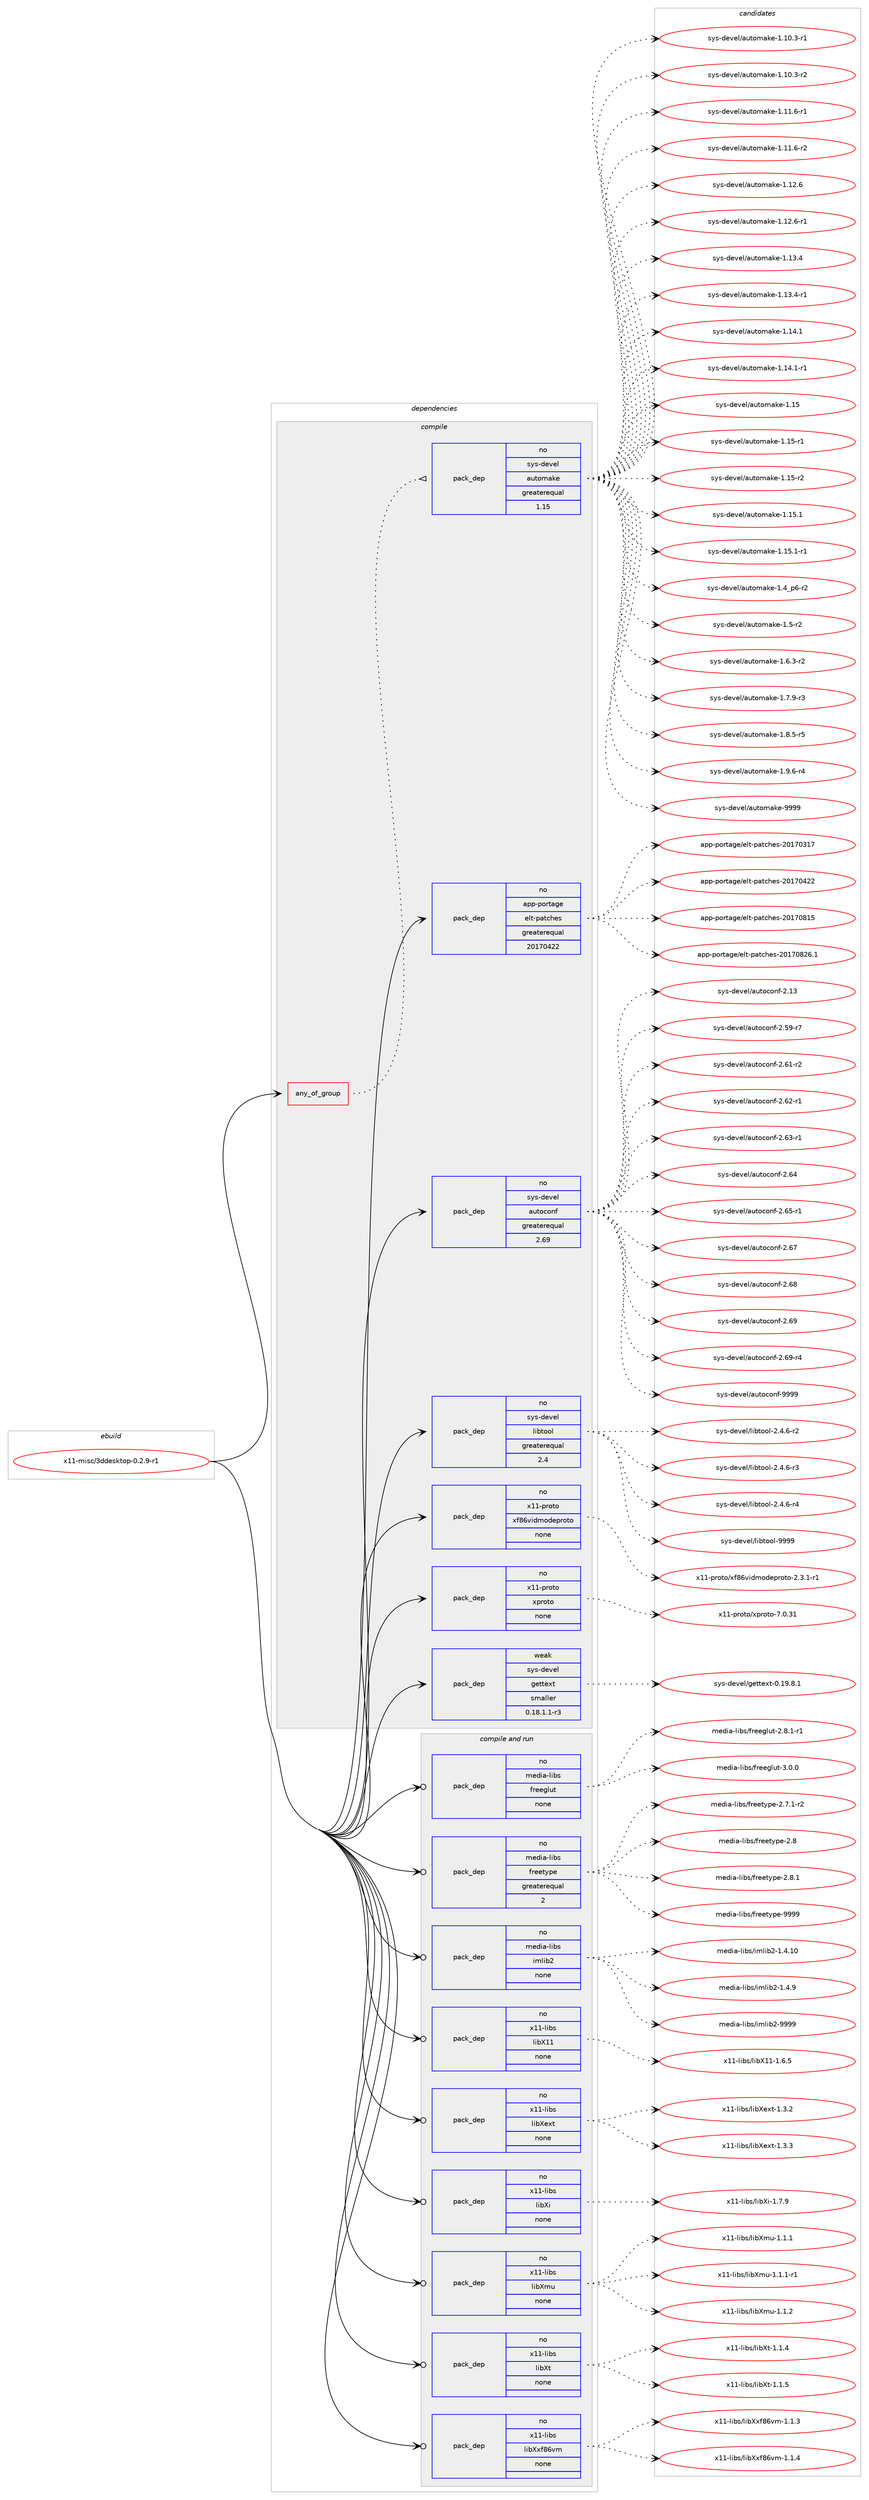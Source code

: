 digraph prolog {

# *************
# Graph options
# *************

newrank=true;
concentrate=true;
compound=true;
graph [rankdir=LR,fontname=Helvetica,fontsize=10,ranksep=1.5];#, ranksep=2.5, nodesep=0.2];
edge  [arrowhead=vee];
node  [fontname=Helvetica,fontsize=10];

# **********
# The ebuild
# **********

subgraph cluster_leftcol {
color=gray;
rank=same;
label=<<i>ebuild</i>>;
id [label="x11-misc/3ddesktop-0.2.9-r1", color=red, width=4, href="../x11-misc/3ddesktop-0.2.9-r1.svg"];
}

# ****************
# The dependencies
# ****************

subgraph cluster_midcol {
color=gray;
label=<<i>dependencies</i>>;
subgraph cluster_compile {
fillcolor="#eeeeee";
style=filled;
label=<<i>compile</i>>;
subgraph any9431 {
dependency521470 [label=<<TABLE BORDER="0" CELLBORDER="1" CELLSPACING="0" CELLPADDING="4"><TR><TD CELLPADDING="10">any_of_group</TD></TR></TABLE>>, shape=none, color=red];subgraph pack388686 {
dependency521471 [label=<<TABLE BORDER="0" CELLBORDER="1" CELLSPACING="0" CELLPADDING="4" WIDTH="220"><TR><TD ROWSPAN="6" CELLPADDING="30">pack_dep</TD></TR><TR><TD WIDTH="110">no</TD></TR><TR><TD>sys-devel</TD></TR><TR><TD>automake</TD></TR><TR><TD>greaterequal</TD></TR><TR><TD>1.15</TD></TR></TABLE>>, shape=none, color=blue];
}
dependency521470:e -> dependency521471:w [weight=20,style="dotted",arrowhead="oinv"];
}
id:e -> dependency521470:w [weight=20,style="solid",arrowhead="vee"];
subgraph pack388687 {
dependency521472 [label=<<TABLE BORDER="0" CELLBORDER="1" CELLSPACING="0" CELLPADDING="4" WIDTH="220"><TR><TD ROWSPAN="6" CELLPADDING="30">pack_dep</TD></TR><TR><TD WIDTH="110">no</TD></TR><TR><TD>app-portage</TD></TR><TR><TD>elt-patches</TD></TR><TR><TD>greaterequal</TD></TR><TR><TD>20170422</TD></TR></TABLE>>, shape=none, color=blue];
}
id:e -> dependency521472:w [weight=20,style="solid",arrowhead="vee"];
subgraph pack388688 {
dependency521473 [label=<<TABLE BORDER="0" CELLBORDER="1" CELLSPACING="0" CELLPADDING="4" WIDTH="220"><TR><TD ROWSPAN="6" CELLPADDING="30">pack_dep</TD></TR><TR><TD WIDTH="110">no</TD></TR><TR><TD>sys-devel</TD></TR><TR><TD>autoconf</TD></TR><TR><TD>greaterequal</TD></TR><TR><TD>2.69</TD></TR></TABLE>>, shape=none, color=blue];
}
id:e -> dependency521473:w [weight=20,style="solid",arrowhead="vee"];
subgraph pack388689 {
dependency521474 [label=<<TABLE BORDER="0" CELLBORDER="1" CELLSPACING="0" CELLPADDING="4" WIDTH="220"><TR><TD ROWSPAN="6" CELLPADDING="30">pack_dep</TD></TR><TR><TD WIDTH="110">no</TD></TR><TR><TD>sys-devel</TD></TR><TR><TD>libtool</TD></TR><TR><TD>greaterequal</TD></TR><TR><TD>2.4</TD></TR></TABLE>>, shape=none, color=blue];
}
id:e -> dependency521474:w [weight=20,style="solid",arrowhead="vee"];
subgraph pack388690 {
dependency521475 [label=<<TABLE BORDER="0" CELLBORDER="1" CELLSPACING="0" CELLPADDING="4" WIDTH="220"><TR><TD ROWSPAN="6" CELLPADDING="30">pack_dep</TD></TR><TR><TD WIDTH="110">no</TD></TR><TR><TD>x11-proto</TD></TR><TR><TD>xf86vidmodeproto</TD></TR><TR><TD>none</TD></TR><TR><TD></TD></TR></TABLE>>, shape=none, color=blue];
}
id:e -> dependency521475:w [weight=20,style="solid",arrowhead="vee"];
subgraph pack388691 {
dependency521476 [label=<<TABLE BORDER="0" CELLBORDER="1" CELLSPACING="0" CELLPADDING="4" WIDTH="220"><TR><TD ROWSPAN="6" CELLPADDING="30">pack_dep</TD></TR><TR><TD WIDTH="110">no</TD></TR><TR><TD>x11-proto</TD></TR><TR><TD>xproto</TD></TR><TR><TD>none</TD></TR><TR><TD></TD></TR></TABLE>>, shape=none, color=blue];
}
id:e -> dependency521476:w [weight=20,style="solid",arrowhead="vee"];
subgraph pack388692 {
dependency521477 [label=<<TABLE BORDER="0" CELLBORDER="1" CELLSPACING="0" CELLPADDING="4" WIDTH="220"><TR><TD ROWSPAN="6" CELLPADDING="30">pack_dep</TD></TR><TR><TD WIDTH="110">weak</TD></TR><TR><TD>sys-devel</TD></TR><TR><TD>gettext</TD></TR><TR><TD>smaller</TD></TR><TR><TD>0.18.1.1-r3</TD></TR></TABLE>>, shape=none, color=blue];
}
id:e -> dependency521477:w [weight=20,style="solid",arrowhead="vee"];
}
subgraph cluster_compileandrun {
fillcolor="#eeeeee";
style=filled;
label=<<i>compile and run</i>>;
subgraph pack388693 {
dependency521478 [label=<<TABLE BORDER="0" CELLBORDER="1" CELLSPACING="0" CELLPADDING="4" WIDTH="220"><TR><TD ROWSPAN="6" CELLPADDING="30">pack_dep</TD></TR><TR><TD WIDTH="110">no</TD></TR><TR><TD>media-libs</TD></TR><TR><TD>freeglut</TD></TR><TR><TD>none</TD></TR><TR><TD></TD></TR></TABLE>>, shape=none, color=blue];
}
id:e -> dependency521478:w [weight=20,style="solid",arrowhead="odotvee"];
subgraph pack388694 {
dependency521479 [label=<<TABLE BORDER="0" CELLBORDER="1" CELLSPACING="0" CELLPADDING="4" WIDTH="220"><TR><TD ROWSPAN="6" CELLPADDING="30">pack_dep</TD></TR><TR><TD WIDTH="110">no</TD></TR><TR><TD>media-libs</TD></TR><TR><TD>freetype</TD></TR><TR><TD>greaterequal</TD></TR><TR><TD>2</TD></TR></TABLE>>, shape=none, color=blue];
}
id:e -> dependency521479:w [weight=20,style="solid",arrowhead="odotvee"];
subgraph pack388695 {
dependency521480 [label=<<TABLE BORDER="0" CELLBORDER="1" CELLSPACING="0" CELLPADDING="4" WIDTH="220"><TR><TD ROWSPAN="6" CELLPADDING="30">pack_dep</TD></TR><TR><TD WIDTH="110">no</TD></TR><TR><TD>media-libs</TD></TR><TR><TD>imlib2</TD></TR><TR><TD>none</TD></TR><TR><TD></TD></TR></TABLE>>, shape=none, color=blue];
}
id:e -> dependency521480:w [weight=20,style="solid",arrowhead="odotvee"];
subgraph pack388696 {
dependency521481 [label=<<TABLE BORDER="0" CELLBORDER="1" CELLSPACING="0" CELLPADDING="4" WIDTH="220"><TR><TD ROWSPAN="6" CELLPADDING="30">pack_dep</TD></TR><TR><TD WIDTH="110">no</TD></TR><TR><TD>x11-libs</TD></TR><TR><TD>libX11</TD></TR><TR><TD>none</TD></TR><TR><TD></TD></TR></TABLE>>, shape=none, color=blue];
}
id:e -> dependency521481:w [weight=20,style="solid",arrowhead="odotvee"];
subgraph pack388697 {
dependency521482 [label=<<TABLE BORDER="0" CELLBORDER="1" CELLSPACING="0" CELLPADDING="4" WIDTH="220"><TR><TD ROWSPAN="6" CELLPADDING="30">pack_dep</TD></TR><TR><TD WIDTH="110">no</TD></TR><TR><TD>x11-libs</TD></TR><TR><TD>libXext</TD></TR><TR><TD>none</TD></TR><TR><TD></TD></TR></TABLE>>, shape=none, color=blue];
}
id:e -> dependency521482:w [weight=20,style="solid",arrowhead="odotvee"];
subgraph pack388698 {
dependency521483 [label=<<TABLE BORDER="0" CELLBORDER="1" CELLSPACING="0" CELLPADDING="4" WIDTH="220"><TR><TD ROWSPAN="6" CELLPADDING="30">pack_dep</TD></TR><TR><TD WIDTH="110">no</TD></TR><TR><TD>x11-libs</TD></TR><TR><TD>libXi</TD></TR><TR><TD>none</TD></TR><TR><TD></TD></TR></TABLE>>, shape=none, color=blue];
}
id:e -> dependency521483:w [weight=20,style="solid",arrowhead="odotvee"];
subgraph pack388699 {
dependency521484 [label=<<TABLE BORDER="0" CELLBORDER="1" CELLSPACING="0" CELLPADDING="4" WIDTH="220"><TR><TD ROWSPAN="6" CELLPADDING="30">pack_dep</TD></TR><TR><TD WIDTH="110">no</TD></TR><TR><TD>x11-libs</TD></TR><TR><TD>libXmu</TD></TR><TR><TD>none</TD></TR><TR><TD></TD></TR></TABLE>>, shape=none, color=blue];
}
id:e -> dependency521484:w [weight=20,style="solid",arrowhead="odotvee"];
subgraph pack388700 {
dependency521485 [label=<<TABLE BORDER="0" CELLBORDER="1" CELLSPACING="0" CELLPADDING="4" WIDTH="220"><TR><TD ROWSPAN="6" CELLPADDING="30">pack_dep</TD></TR><TR><TD WIDTH="110">no</TD></TR><TR><TD>x11-libs</TD></TR><TR><TD>libXt</TD></TR><TR><TD>none</TD></TR><TR><TD></TD></TR></TABLE>>, shape=none, color=blue];
}
id:e -> dependency521485:w [weight=20,style="solid",arrowhead="odotvee"];
subgraph pack388701 {
dependency521486 [label=<<TABLE BORDER="0" CELLBORDER="1" CELLSPACING="0" CELLPADDING="4" WIDTH="220"><TR><TD ROWSPAN="6" CELLPADDING="30">pack_dep</TD></TR><TR><TD WIDTH="110">no</TD></TR><TR><TD>x11-libs</TD></TR><TR><TD>libXxf86vm</TD></TR><TR><TD>none</TD></TR><TR><TD></TD></TR></TABLE>>, shape=none, color=blue];
}
id:e -> dependency521486:w [weight=20,style="solid",arrowhead="odotvee"];
}
subgraph cluster_run {
fillcolor="#eeeeee";
style=filled;
label=<<i>run</i>>;
}
}

# **************
# The candidates
# **************

subgraph cluster_choices {
rank=same;
color=gray;
label=<<i>candidates</i>>;

subgraph choice388686 {
color=black;
nodesep=1;
choice11512111545100101118101108479711711611110997107101454946494846514511449 [label="sys-devel/automake-1.10.3-r1", color=red, width=4,href="../sys-devel/automake-1.10.3-r1.svg"];
choice11512111545100101118101108479711711611110997107101454946494846514511450 [label="sys-devel/automake-1.10.3-r2", color=red, width=4,href="../sys-devel/automake-1.10.3-r2.svg"];
choice11512111545100101118101108479711711611110997107101454946494946544511449 [label="sys-devel/automake-1.11.6-r1", color=red, width=4,href="../sys-devel/automake-1.11.6-r1.svg"];
choice11512111545100101118101108479711711611110997107101454946494946544511450 [label="sys-devel/automake-1.11.6-r2", color=red, width=4,href="../sys-devel/automake-1.11.6-r2.svg"];
choice1151211154510010111810110847971171161111099710710145494649504654 [label="sys-devel/automake-1.12.6", color=red, width=4,href="../sys-devel/automake-1.12.6.svg"];
choice11512111545100101118101108479711711611110997107101454946495046544511449 [label="sys-devel/automake-1.12.6-r1", color=red, width=4,href="../sys-devel/automake-1.12.6-r1.svg"];
choice1151211154510010111810110847971171161111099710710145494649514652 [label="sys-devel/automake-1.13.4", color=red, width=4,href="../sys-devel/automake-1.13.4.svg"];
choice11512111545100101118101108479711711611110997107101454946495146524511449 [label="sys-devel/automake-1.13.4-r1", color=red, width=4,href="../sys-devel/automake-1.13.4-r1.svg"];
choice1151211154510010111810110847971171161111099710710145494649524649 [label="sys-devel/automake-1.14.1", color=red, width=4,href="../sys-devel/automake-1.14.1.svg"];
choice11512111545100101118101108479711711611110997107101454946495246494511449 [label="sys-devel/automake-1.14.1-r1", color=red, width=4,href="../sys-devel/automake-1.14.1-r1.svg"];
choice115121115451001011181011084797117116111109971071014549464953 [label="sys-devel/automake-1.15", color=red, width=4,href="../sys-devel/automake-1.15.svg"];
choice1151211154510010111810110847971171161111099710710145494649534511449 [label="sys-devel/automake-1.15-r1", color=red, width=4,href="../sys-devel/automake-1.15-r1.svg"];
choice1151211154510010111810110847971171161111099710710145494649534511450 [label="sys-devel/automake-1.15-r2", color=red, width=4,href="../sys-devel/automake-1.15-r2.svg"];
choice1151211154510010111810110847971171161111099710710145494649534649 [label="sys-devel/automake-1.15.1", color=red, width=4,href="../sys-devel/automake-1.15.1.svg"];
choice11512111545100101118101108479711711611110997107101454946495346494511449 [label="sys-devel/automake-1.15.1-r1", color=red, width=4,href="../sys-devel/automake-1.15.1-r1.svg"];
choice115121115451001011181011084797117116111109971071014549465295112544511450 [label="sys-devel/automake-1.4_p6-r2", color=red, width=4,href="../sys-devel/automake-1.4_p6-r2.svg"];
choice11512111545100101118101108479711711611110997107101454946534511450 [label="sys-devel/automake-1.5-r2", color=red, width=4,href="../sys-devel/automake-1.5-r2.svg"];
choice115121115451001011181011084797117116111109971071014549465446514511450 [label="sys-devel/automake-1.6.3-r2", color=red, width=4,href="../sys-devel/automake-1.6.3-r2.svg"];
choice115121115451001011181011084797117116111109971071014549465546574511451 [label="sys-devel/automake-1.7.9-r3", color=red, width=4,href="../sys-devel/automake-1.7.9-r3.svg"];
choice115121115451001011181011084797117116111109971071014549465646534511453 [label="sys-devel/automake-1.8.5-r5", color=red, width=4,href="../sys-devel/automake-1.8.5-r5.svg"];
choice115121115451001011181011084797117116111109971071014549465746544511452 [label="sys-devel/automake-1.9.6-r4", color=red, width=4,href="../sys-devel/automake-1.9.6-r4.svg"];
choice115121115451001011181011084797117116111109971071014557575757 [label="sys-devel/automake-9999", color=red, width=4,href="../sys-devel/automake-9999.svg"];
dependency521471:e -> choice11512111545100101118101108479711711611110997107101454946494846514511449:w [style=dotted,weight="100"];
dependency521471:e -> choice11512111545100101118101108479711711611110997107101454946494846514511450:w [style=dotted,weight="100"];
dependency521471:e -> choice11512111545100101118101108479711711611110997107101454946494946544511449:w [style=dotted,weight="100"];
dependency521471:e -> choice11512111545100101118101108479711711611110997107101454946494946544511450:w [style=dotted,weight="100"];
dependency521471:e -> choice1151211154510010111810110847971171161111099710710145494649504654:w [style=dotted,weight="100"];
dependency521471:e -> choice11512111545100101118101108479711711611110997107101454946495046544511449:w [style=dotted,weight="100"];
dependency521471:e -> choice1151211154510010111810110847971171161111099710710145494649514652:w [style=dotted,weight="100"];
dependency521471:e -> choice11512111545100101118101108479711711611110997107101454946495146524511449:w [style=dotted,weight="100"];
dependency521471:e -> choice1151211154510010111810110847971171161111099710710145494649524649:w [style=dotted,weight="100"];
dependency521471:e -> choice11512111545100101118101108479711711611110997107101454946495246494511449:w [style=dotted,weight="100"];
dependency521471:e -> choice115121115451001011181011084797117116111109971071014549464953:w [style=dotted,weight="100"];
dependency521471:e -> choice1151211154510010111810110847971171161111099710710145494649534511449:w [style=dotted,weight="100"];
dependency521471:e -> choice1151211154510010111810110847971171161111099710710145494649534511450:w [style=dotted,weight="100"];
dependency521471:e -> choice1151211154510010111810110847971171161111099710710145494649534649:w [style=dotted,weight="100"];
dependency521471:e -> choice11512111545100101118101108479711711611110997107101454946495346494511449:w [style=dotted,weight="100"];
dependency521471:e -> choice115121115451001011181011084797117116111109971071014549465295112544511450:w [style=dotted,weight="100"];
dependency521471:e -> choice11512111545100101118101108479711711611110997107101454946534511450:w [style=dotted,weight="100"];
dependency521471:e -> choice115121115451001011181011084797117116111109971071014549465446514511450:w [style=dotted,weight="100"];
dependency521471:e -> choice115121115451001011181011084797117116111109971071014549465546574511451:w [style=dotted,weight="100"];
dependency521471:e -> choice115121115451001011181011084797117116111109971071014549465646534511453:w [style=dotted,weight="100"];
dependency521471:e -> choice115121115451001011181011084797117116111109971071014549465746544511452:w [style=dotted,weight="100"];
dependency521471:e -> choice115121115451001011181011084797117116111109971071014557575757:w [style=dotted,weight="100"];
}
subgraph choice388687 {
color=black;
nodesep=1;
choice97112112451121111141169710310147101108116451129711699104101115455048495548514955 [label="app-portage/elt-patches-20170317", color=red, width=4,href="../app-portage/elt-patches-20170317.svg"];
choice97112112451121111141169710310147101108116451129711699104101115455048495548525050 [label="app-portage/elt-patches-20170422", color=red, width=4,href="../app-portage/elt-patches-20170422.svg"];
choice97112112451121111141169710310147101108116451129711699104101115455048495548564953 [label="app-portage/elt-patches-20170815", color=red, width=4,href="../app-portage/elt-patches-20170815.svg"];
choice971121124511211111411697103101471011081164511297116991041011154550484955485650544649 [label="app-portage/elt-patches-20170826.1", color=red, width=4,href="../app-portage/elt-patches-20170826.1.svg"];
dependency521472:e -> choice97112112451121111141169710310147101108116451129711699104101115455048495548514955:w [style=dotted,weight="100"];
dependency521472:e -> choice97112112451121111141169710310147101108116451129711699104101115455048495548525050:w [style=dotted,weight="100"];
dependency521472:e -> choice97112112451121111141169710310147101108116451129711699104101115455048495548564953:w [style=dotted,weight="100"];
dependency521472:e -> choice971121124511211111411697103101471011081164511297116991041011154550484955485650544649:w [style=dotted,weight="100"];
}
subgraph choice388688 {
color=black;
nodesep=1;
choice115121115451001011181011084797117116111991111101024550464951 [label="sys-devel/autoconf-2.13", color=red, width=4,href="../sys-devel/autoconf-2.13.svg"];
choice1151211154510010111810110847971171161119911111010245504653574511455 [label="sys-devel/autoconf-2.59-r7", color=red, width=4,href="../sys-devel/autoconf-2.59-r7.svg"];
choice1151211154510010111810110847971171161119911111010245504654494511450 [label="sys-devel/autoconf-2.61-r2", color=red, width=4,href="../sys-devel/autoconf-2.61-r2.svg"];
choice1151211154510010111810110847971171161119911111010245504654504511449 [label="sys-devel/autoconf-2.62-r1", color=red, width=4,href="../sys-devel/autoconf-2.62-r1.svg"];
choice1151211154510010111810110847971171161119911111010245504654514511449 [label="sys-devel/autoconf-2.63-r1", color=red, width=4,href="../sys-devel/autoconf-2.63-r1.svg"];
choice115121115451001011181011084797117116111991111101024550465452 [label="sys-devel/autoconf-2.64", color=red, width=4,href="../sys-devel/autoconf-2.64.svg"];
choice1151211154510010111810110847971171161119911111010245504654534511449 [label="sys-devel/autoconf-2.65-r1", color=red, width=4,href="../sys-devel/autoconf-2.65-r1.svg"];
choice115121115451001011181011084797117116111991111101024550465455 [label="sys-devel/autoconf-2.67", color=red, width=4,href="../sys-devel/autoconf-2.67.svg"];
choice115121115451001011181011084797117116111991111101024550465456 [label="sys-devel/autoconf-2.68", color=red, width=4,href="../sys-devel/autoconf-2.68.svg"];
choice115121115451001011181011084797117116111991111101024550465457 [label="sys-devel/autoconf-2.69", color=red, width=4,href="../sys-devel/autoconf-2.69.svg"];
choice1151211154510010111810110847971171161119911111010245504654574511452 [label="sys-devel/autoconf-2.69-r4", color=red, width=4,href="../sys-devel/autoconf-2.69-r4.svg"];
choice115121115451001011181011084797117116111991111101024557575757 [label="sys-devel/autoconf-9999", color=red, width=4,href="../sys-devel/autoconf-9999.svg"];
dependency521473:e -> choice115121115451001011181011084797117116111991111101024550464951:w [style=dotted,weight="100"];
dependency521473:e -> choice1151211154510010111810110847971171161119911111010245504653574511455:w [style=dotted,weight="100"];
dependency521473:e -> choice1151211154510010111810110847971171161119911111010245504654494511450:w [style=dotted,weight="100"];
dependency521473:e -> choice1151211154510010111810110847971171161119911111010245504654504511449:w [style=dotted,weight="100"];
dependency521473:e -> choice1151211154510010111810110847971171161119911111010245504654514511449:w [style=dotted,weight="100"];
dependency521473:e -> choice115121115451001011181011084797117116111991111101024550465452:w [style=dotted,weight="100"];
dependency521473:e -> choice1151211154510010111810110847971171161119911111010245504654534511449:w [style=dotted,weight="100"];
dependency521473:e -> choice115121115451001011181011084797117116111991111101024550465455:w [style=dotted,weight="100"];
dependency521473:e -> choice115121115451001011181011084797117116111991111101024550465456:w [style=dotted,weight="100"];
dependency521473:e -> choice115121115451001011181011084797117116111991111101024550465457:w [style=dotted,weight="100"];
dependency521473:e -> choice1151211154510010111810110847971171161119911111010245504654574511452:w [style=dotted,weight="100"];
dependency521473:e -> choice115121115451001011181011084797117116111991111101024557575757:w [style=dotted,weight="100"];
}
subgraph choice388689 {
color=black;
nodesep=1;
choice1151211154510010111810110847108105981161111111084550465246544511450 [label="sys-devel/libtool-2.4.6-r2", color=red, width=4,href="../sys-devel/libtool-2.4.6-r2.svg"];
choice1151211154510010111810110847108105981161111111084550465246544511451 [label="sys-devel/libtool-2.4.6-r3", color=red, width=4,href="../sys-devel/libtool-2.4.6-r3.svg"];
choice1151211154510010111810110847108105981161111111084550465246544511452 [label="sys-devel/libtool-2.4.6-r4", color=red, width=4,href="../sys-devel/libtool-2.4.6-r4.svg"];
choice1151211154510010111810110847108105981161111111084557575757 [label="sys-devel/libtool-9999", color=red, width=4,href="../sys-devel/libtool-9999.svg"];
dependency521474:e -> choice1151211154510010111810110847108105981161111111084550465246544511450:w [style=dotted,weight="100"];
dependency521474:e -> choice1151211154510010111810110847108105981161111111084550465246544511451:w [style=dotted,weight="100"];
dependency521474:e -> choice1151211154510010111810110847108105981161111111084550465246544511452:w [style=dotted,weight="100"];
dependency521474:e -> choice1151211154510010111810110847108105981161111111084557575757:w [style=dotted,weight="100"];
}
subgraph choice388690 {
color=black;
nodesep=1;
choice1204949451121141111161114712010256541181051001091111001011121141111161114550465146494511449 [label="x11-proto/xf86vidmodeproto-2.3.1-r1", color=red, width=4,href="../x11-proto/xf86vidmodeproto-2.3.1-r1.svg"];
dependency521475:e -> choice1204949451121141111161114712010256541181051001091111001011121141111161114550465146494511449:w [style=dotted,weight="100"];
}
subgraph choice388691 {
color=black;
nodesep=1;
choice1204949451121141111161114712011211411111611145554648465149 [label="x11-proto/xproto-7.0.31", color=red, width=4,href="../x11-proto/xproto-7.0.31.svg"];
dependency521476:e -> choice1204949451121141111161114712011211411111611145554648465149:w [style=dotted,weight="100"];
}
subgraph choice388692 {
color=black;
nodesep=1;
choice1151211154510010111810110847103101116116101120116454846495746564649 [label="sys-devel/gettext-0.19.8.1", color=red, width=4,href="../sys-devel/gettext-0.19.8.1.svg"];
dependency521477:e -> choice1151211154510010111810110847103101116116101120116454846495746564649:w [style=dotted,weight="100"];
}
subgraph choice388693 {
color=black;
nodesep=1;
choice109101100105974510810598115471021141011011031081171164550465646494511449 [label="media-libs/freeglut-2.8.1-r1", color=red, width=4,href="../media-libs/freeglut-2.8.1-r1.svg"];
choice10910110010597451081059811547102114101101103108117116455146484648 [label="media-libs/freeglut-3.0.0", color=red, width=4,href="../media-libs/freeglut-3.0.0.svg"];
dependency521478:e -> choice109101100105974510810598115471021141011011031081171164550465646494511449:w [style=dotted,weight="100"];
dependency521478:e -> choice10910110010597451081059811547102114101101103108117116455146484648:w [style=dotted,weight="100"];
}
subgraph choice388694 {
color=black;
nodesep=1;
choice109101100105974510810598115471021141011011161211121014550465546494511450 [label="media-libs/freetype-2.7.1-r2", color=red, width=4,href="../media-libs/freetype-2.7.1-r2.svg"];
choice1091011001059745108105981154710211410110111612111210145504656 [label="media-libs/freetype-2.8", color=red, width=4,href="../media-libs/freetype-2.8.svg"];
choice10910110010597451081059811547102114101101116121112101455046564649 [label="media-libs/freetype-2.8.1", color=red, width=4,href="../media-libs/freetype-2.8.1.svg"];
choice109101100105974510810598115471021141011011161211121014557575757 [label="media-libs/freetype-9999", color=red, width=4,href="../media-libs/freetype-9999.svg"];
dependency521479:e -> choice109101100105974510810598115471021141011011161211121014550465546494511450:w [style=dotted,weight="100"];
dependency521479:e -> choice1091011001059745108105981154710211410110111612111210145504656:w [style=dotted,weight="100"];
dependency521479:e -> choice10910110010597451081059811547102114101101116121112101455046564649:w [style=dotted,weight="100"];
dependency521479:e -> choice109101100105974510810598115471021141011011161211121014557575757:w [style=dotted,weight="100"];
}
subgraph choice388695 {
color=black;
nodesep=1;
choice10910110010597451081059811547105109108105985045494652464948 [label="media-libs/imlib2-1.4.10", color=red, width=4,href="../media-libs/imlib2-1.4.10.svg"];
choice109101100105974510810598115471051091081059850454946524657 [label="media-libs/imlib2-1.4.9", color=red, width=4,href="../media-libs/imlib2-1.4.9.svg"];
choice1091011001059745108105981154710510910810598504557575757 [label="media-libs/imlib2-9999", color=red, width=4,href="../media-libs/imlib2-9999.svg"];
dependency521480:e -> choice10910110010597451081059811547105109108105985045494652464948:w [style=dotted,weight="100"];
dependency521480:e -> choice109101100105974510810598115471051091081059850454946524657:w [style=dotted,weight="100"];
dependency521480:e -> choice1091011001059745108105981154710510910810598504557575757:w [style=dotted,weight="100"];
}
subgraph choice388696 {
color=black;
nodesep=1;
choice120494945108105981154710810598884949454946544653 [label="x11-libs/libX11-1.6.5", color=red, width=4,href="../x11-libs/libX11-1.6.5.svg"];
dependency521481:e -> choice120494945108105981154710810598884949454946544653:w [style=dotted,weight="100"];
}
subgraph choice388697 {
color=black;
nodesep=1;
choice12049494510810598115471081059888101120116454946514650 [label="x11-libs/libXext-1.3.2", color=red, width=4,href="../x11-libs/libXext-1.3.2.svg"];
choice12049494510810598115471081059888101120116454946514651 [label="x11-libs/libXext-1.3.3", color=red, width=4,href="../x11-libs/libXext-1.3.3.svg"];
dependency521482:e -> choice12049494510810598115471081059888101120116454946514650:w [style=dotted,weight="100"];
dependency521482:e -> choice12049494510810598115471081059888101120116454946514651:w [style=dotted,weight="100"];
}
subgraph choice388698 {
color=black;
nodesep=1;
choice12049494510810598115471081059888105454946554657 [label="x11-libs/libXi-1.7.9", color=red, width=4,href="../x11-libs/libXi-1.7.9.svg"];
dependency521483:e -> choice12049494510810598115471081059888105454946554657:w [style=dotted,weight="100"];
}
subgraph choice388699 {
color=black;
nodesep=1;
choice12049494510810598115471081059888109117454946494649 [label="x11-libs/libXmu-1.1.1", color=red, width=4,href="../x11-libs/libXmu-1.1.1.svg"];
choice120494945108105981154710810598881091174549464946494511449 [label="x11-libs/libXmu-1.1.1-r1", color=red, width=4,href="../x11-libs/libXmu-1.1.1-r1.svg"];
choice12049494510810598115471081059888109117454946494650 [label="x11-libs/libXmu-1.1.2", color=red, width=4,href="../x11-libs/libXmu-1.1.2.svg"];
dependency521484:e -> choice12049494510810598115471081059888109117454946494649:w [style=dotted,weight="100"];
dependency521484:e -> choice120494945108105981154710810598881091174549464946494511449:w [style=dotted,weight="100"];
dependency521484:e -> choice12049494510810598115471081059888109117454946494650:w [style=dotted,weight="100"];
}
subgraph choice388700 {
color=black;
nodesep=1;
choice12049494510810598115471081059888116454946494652 [label="x11-libs/libXt-1.1.4", color=red, width=4,href="../x11-libs/libXt-1.1.4.svg"];
choice12049494510810598115471081059888116454946494653 [label="x11-libs/libXt-1.1.5", color=red, width=4,href="../x11-libs/libXt-1.1.5.svg"];
dependency521485:e -> choice12049494510810598115471081059888116454946494652:w [style=dotted,weight="100"];
dependency521485:e -> choice12049494510810598115471081059888116454946494653:w [style=dotted,weight="100"];
}
subgraph choice388701 {
color=black;
nodesep=1;
choice120494945108105981154710810598881201025654118109454946494651 [label="x11-libs/libXxf86vm-1.1.3", color=red, width=4,href="../x11-libs/libXxf86vm-1.1.3.svg"];
choice120494945108105981154710810598881201025654118109454946494652 [label="x11-libs/libXxf86vm-1.1.4", color=red, width=4,href="../x11-libs/libXxf86vm-1.1.4.svg"];
dependency521486:e -> choice120494945108105981154710810598881201025654118109454946494651:w [style=dotted,weight="100"];
dependency521486:e -> choice120494945108105981154710810598881201025654118109454946494652:w [style=dotted,weight="100"];
}
}

}
